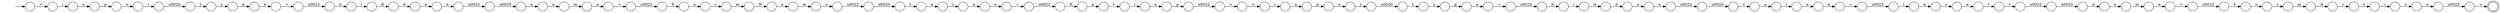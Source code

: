 digraph Automaton {
  rankdir = LR;
  0 [shape=circle,label=""];
  0 -> 75 [label="F"]
  1 [shape=circle,label=""];
  1 -> 44 [label="u"]
  2 [shape=circle,label=""];
  2 -> 3 [label="a"]
  3 [shape=circle,label=""];
  3 -> 57 [label="m"]
  4 [shape=circle,label=""];
  4 -> 31 [label="o"]
  5 [shape=circle,label=""];
  5 -> 66 [label=">"]
  6 [shape=circle,label=""];
  6 -> 47 [label="a"]
  7 [shape=circle,label=""];
  7 -> 16 [label="n"]
  8 [shape=circle,label=""];
  8 -> 7 [label="e"]
  9 [shape=circle,label=""];
  9 -> 82 [label="m"]
  10 [shape=circle,label=""];
  10 -> 46 [label="i"]
  11 [shape=circle,label=""];
  11 -> 48 [label="i"]
  12 [shape=circle,label=""];
  12 -> 67 [label="e"]
  13 [shape=circle,label=""];
  13 -> 6 [label="n"]
  14 [shape=circle,label=""];
  14 -> 4 [label="i"]
  15 [shape=circle,label=""];
  15 -> 14 [label="t"]
  16 [shape=circle,label=""];
  16 -> 79 [label="\u0022"]
  17 [shape=circle,label=""];
  17 -> 97 [label="r"]
  18 [shape=circle,label=""];
  18 -> 50 [label="g"]
  19 [shape=circle,label=""];
  19 -> 72 [label="u"]
  20 [shape=circle,label=""];
  20 -> 56 [label="\u0022"]
  21 [shape=circle,label=""];
  21 -> 34 [label="="]
  22 [shape=circle,label=""];
  22 -> 39 [label="="]
  23 [shape=circle,label=""];
  23 -> 91 [label="l"]
  24 [shape=circle,label=""];
  24 -> 42 [label="i"]
  25 [shape=circle,label=""];
  25 -> 60 [label="\u0022"]
  26 [shape=doublecircle,label=""];
  27 [shape=circle,label=""];
  27 -> 41 [label="r"]
  28 [shape=circle,label=""];
  28 -> 36 [label="a"]
  29 [shape=circle,label=""];
  29 -> 40 [label="n"]
  30 [shape=circle,label=""];
  30 -> 86 [label="\u0020"]
  31 [shape=circle,label=""];
  31 -> 20 [label="n"]
  32 [shape=circle,label=""];
  32 -> 76 [label="t"]
  33 [shape=circle,label=""];
  33 -> 12 [label="p"]
  34 [shape=circle,label=""];
  34 -> 0 [label="\u0022"]
  35 [shape=circle,label=""];
  35 -> 90 [label="t"]
  36 [shape=circle,label=""];
  36 -> 10 [label="t"]
  37 [shape=circle,label=""];
  37 -> 30 [label="\u0022"]
  38 [shape=circle,label=""];
  38 -> 95 [label="\u0022"]
  39 [shape=circle,label=""];
  39 -> 78 [label="\u0022"]
  40 [shape=circle,label=""];
  40 -> 105 [label="\u0022"]
  41 [shape=circle,label=""];
  41 -> 99 [label="m"]
  42 [shape=circle,label=""];
  42 -> 53 [label="n"]
  43 [shape=circle,label=""];
  43 -> 25 [label="="]
  44 [shape=circle,label=""];
  44 -> 77 [label="e"]
  45 [shape=circle,label=""];
  45 -> 101 [label="u"]
  46 [shape=circle,label=""];
  46 -> 18 [label="n"]
  47 [shape=circle,label=""];
  47 -> 106 [label="m"]
  48 [shape=circle,label=""];
  48 -> 104 [label="d"]
  49 [shape=circle,label=""];
  49 -> 32 [label="\u0020"]
  50 [shape=circle,label=""];
  50 -> 5 [label="\u0022"]
  51 [shape=circle,label=""];
  51 -> 19 [label="p"]
  52 [shape=circle,label=""];
  52 -> 29 [label="e"]
  53 [shape=circle,label=""];
  53 -> 45 [label="p"]
  54 [shape=circle,label=""];
  54 -> 74 [label="i"]
  55 [shape=circle,label=""];
  55 -> 22 [label="e"]
  56 [shape=circle,label=""];
  56 -> 26 [label=">"]
  57 [shape=circle,label=""];
  57 -> 21 [label="e"]
  58 [shape=circle,label=""];
  58 -> 28 [label="R"]
  59 [shape=circle,label=""];
  59 -> 81 [label="n"]
  60 [shape=circle,label=""];
  60 -> 69 [label="F"]
  61 [shape=circle,label=""];
  61 -> 52 [label="d"]
  62 [shape=circle,label=""];
  62 -> 59 [label="i"]
  63 [shape=circle,label=""];
  63 -> 96 [label="A"]
  64 [shape=circle,label=""];
  64 -> 61 [label="d"]
  65 [shape=circle,label=""];
  65 -> 88 [label="\u0020"]
  66 [shape=circle,label=""];
  66 -> 54 [label="<"]
  67 [shape=circle,label=""];
  67 -> 38 [label="="]
  68 [shape=circle,label=""];
  68 -> 13 [label="\u0020"]
  69 [shape=circle,label=""];
  69 -> 17 [label="o"]
  70 [shape=circle,label=""];
  70 -> 2 [label="n"]
  71 [shape=circle,label=""];
  initial [shape=plaintext,label=""];
  initial -> 71
  71 -> 24 [label="<"]
  72 [shape=circle,label=""];
  72 -> 49 [label="t"]
  73 [shape=circle,label=""];
  73 -> 94 [label="e"]
  74 [shape=circle,label=""];
  74 -> 51 [label="n"]
  75 [shape=circle,label=""];
  75 -> 27 [label="o"]
  76 [shape=circle,label=""];
  76 -> 33 [label="y"]
  77 [shape=circle,label=""];
  77 -> 102 [label="="]
  78 [shape=circle,label=""];
  78 -> 11 [label="h"]
  79 [shape=circle,label=""];
  79 -> 70 [label="\u0020"]
  80 [shape=circle,label=""];
  80 -> 1 [label="l"]
  81 [shape=circle,label=""];
  81 -> 100 [label="s"]
  82 [shape=circle,label=""];
  82 -> 37 [label="e"]
  83 [shape=circle,label=""];
  83 -> 64 [label="i"]
  84 [shape=circle,label=""];
  84 -> 35 [label="r"]
  85 [shape=circle,label=""];
  85 -> 87 [label="v"]
  86 [shape=circle,label=""];
  86 -> 93 [label="v"]
  87 [shape=circle,label=""];
  87 -> 80 [label="a"]
  88 [shape=circle,label=""];
  88 -> 92 [label="t"]
  89 [shape=circle,label=""];
  89 -> 58 [label="\u0022"]
  90 [shape=circle,label=""];
  90 -> 68 [label="\u0022"]
  91 [shape=circle,label=""];
  91 -> 73 [label="u"]
  92 [shape=circle,label=""];
  92 -> 98 [label="y"]
  93 [shape=circle,label=""];
  93 -> 23 [label="a"]
  94 [shape=circle,label=""];
  94 -> 89 [label="="]
  95 [shape=circle,label=""];
  95 -> 83 [label="h"]
  96 [shape=circle,label=""];
  96 -> 15 [label="c"]
  97 [shape=circle,label=""];
  97 -> 63 [label="m"]
  98 [shape=circle,label=""];
  98 -> 55 [label="p"]
  99 [shape=circle,label=""];
  99 -> 103 [label="N"]
  100 [shape=circle,label=""];
  100 -> 84 [label="e"]
  101 [shape=circle,label=""];
  101 -> 65 [label="t"]
  102 [shape=circle,label=""];
  102 -> 62 [label="\u0022"]
  103 [shape=circle,label=""];
  103 -> 9 [label="a"]
  104 [shape=circle,label=""];
  104 -> 8 [label="d"]
  105 [shape=circle,label=""];
  105 -> 85 [label="\u0020"]
  106 [shape=circle,label=""];
  106 -> 43 [label="e"]
}

